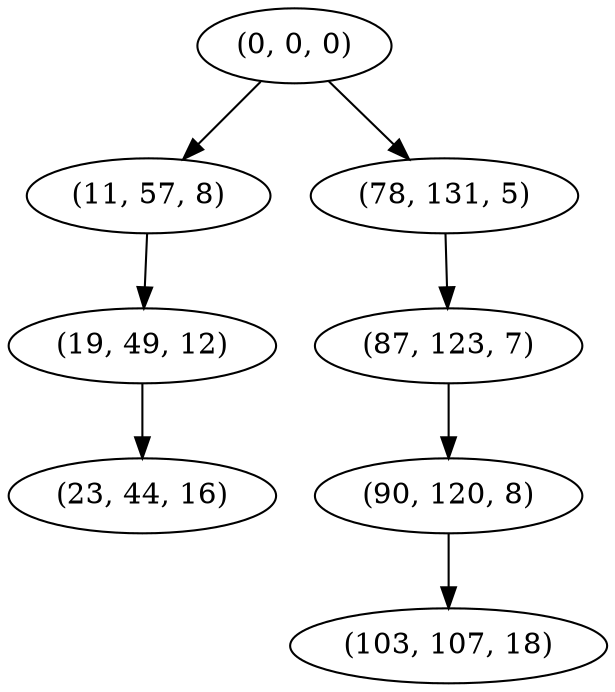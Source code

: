 digraph tree {
    "(0, 0, 0)";
    "(11, 57, 8)";
    "(19, 49, 12)";
    "(23, 44, 16)";
    "(78, 131, 5)";
    "(87, 123, 7)";
    "(90, 120, 8)";
    "(103, 107, 18)";
    "(0, 0, 0)" -> "(11, 57, 8)";
    "(0, 0, 0)" -> "(78, 131, 5)";
    "(11, 57, 8)" -> "(19, 49, 12)";
    "(19, 49, 12)" -> "(23, 44, 16)";
    "(78, 131, 5)" -> "(87, 123, 7)";
    "(87, 123, 7)" -> "(90, 120, 8)";
    "(90, 120, 8)" -> "(103, 107, 18)";
}
